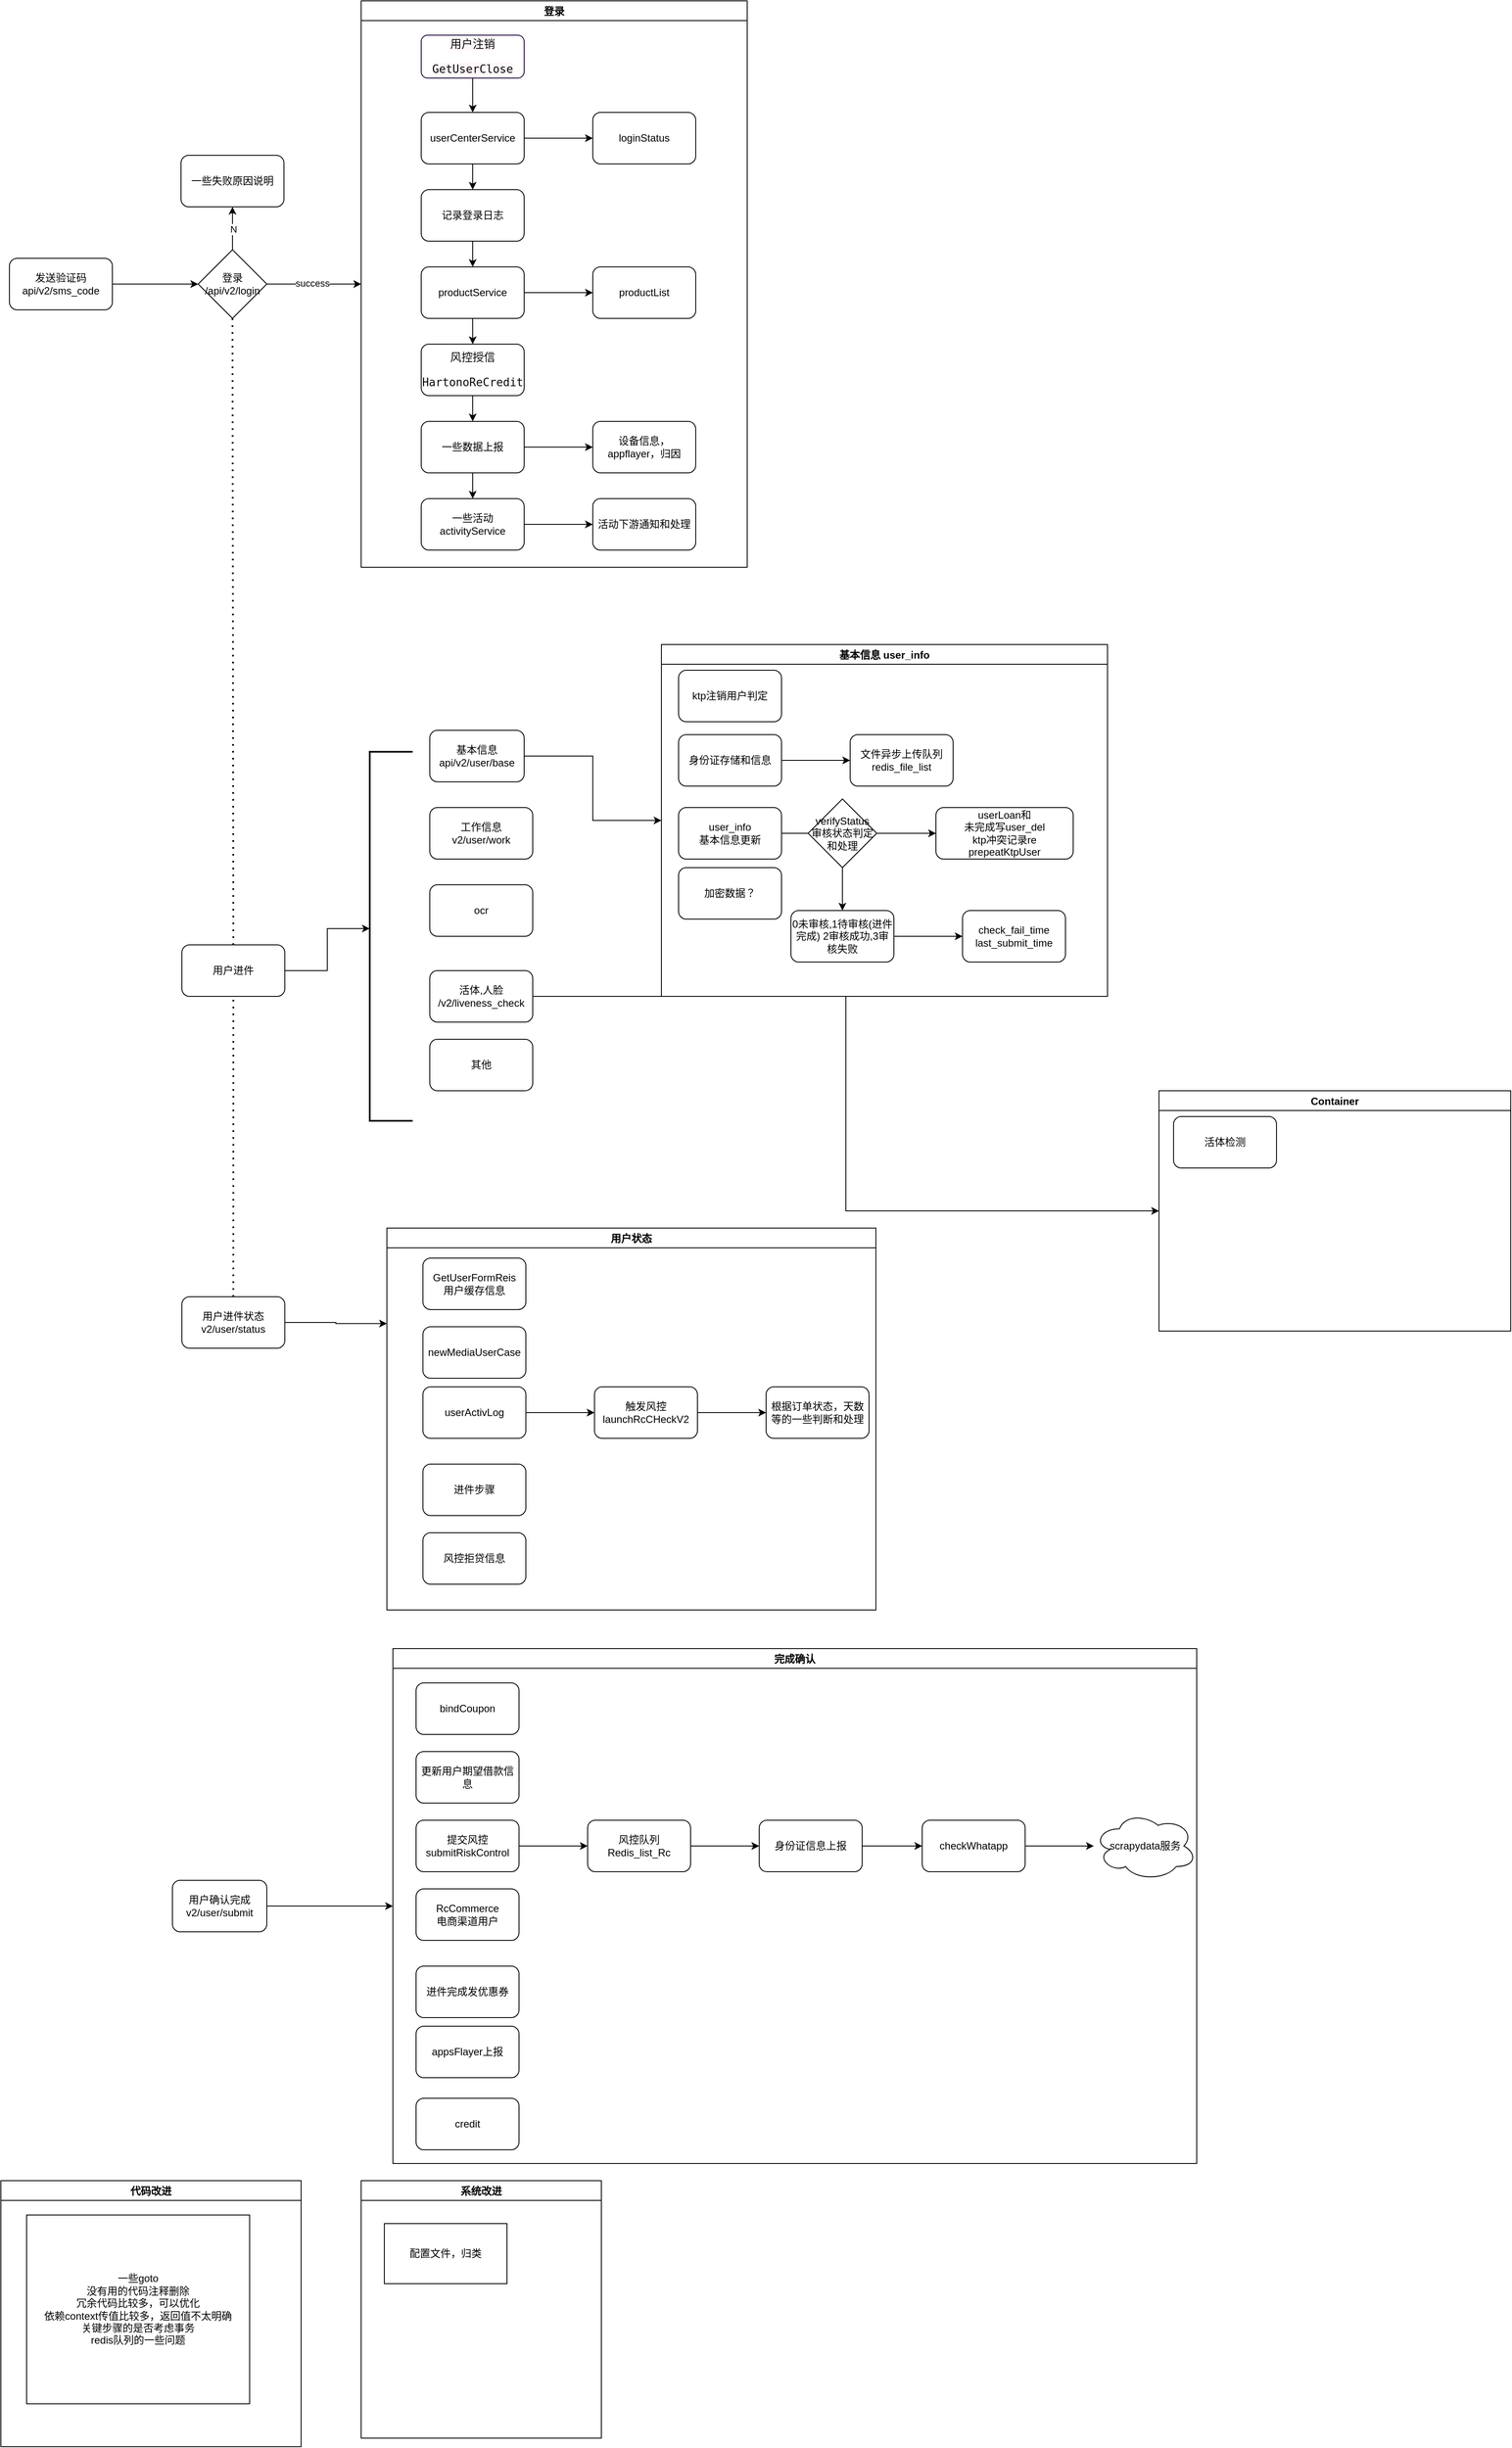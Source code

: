 <mxfile version="22.1.5" type="github">
  <diagram id="C5RBs43oDa-KdzZeNtuy" name="Page-1">
    <mxGraphModel dx="1272" dy="1898" grid="1" gridSize="10" guides="1" tooltips="1" connect="1" arrows="1" fold="1" page="1" pageScale="1" pageWidth="827" pageHeight="1169" math="0" shadow="0">
      <root>
        <mxCell id="WIyWlLk6GJQsqaUBKTNV-0" />
        <mxCell id="WIyWlLk6GJQsqaUBKTNV-1" parent="WIyWlLk6GJQsqaUBKTNV-0" />
        <mxCell id="7fsbqNJAy4cbmUeLIFOX-0" value="用户进件" style="rounded=1;whiteSpace=wrap;html=1;" parent="WIyWlLk6GJQsqaUBKTNV-1" vertex="1">
          <mxGeometry x="471" y="490" width="120" height="60" as="geometry" />
        </mxCell>
        <mxCell id="7fsbqNJAy4cbmUeLIFOX-1" value="工作信息&lt;br&gt;v2/user/work" style="rounded=1;whiteSpace=wrap;html=1;" parent="WIyWlLk6GJQsqaUBKTNV-1" vertex="1">
          <mxGeometry x="760" y="330" width="120" height="60" as="geometry" />
        </mxCell>
        <mxCell id="7fsbqNJAy4cbmUeLIFOX-91" style="edgeStyle=orthogonalEdgeStyle;rounded=0;orthogonalLoop=1;jettySize=auto;html=1;entryX=0;entryY=0.25;entryDx=0;entryDy=0;" parent="WIyWlLk6GJQsqaUBKTNV-1" source="7fsbqNJAy4cbmUeLIFOX-2" target="7fsbqNJAy4cbmUeLIFOX-88" edge="1">
          <mxGeometry relative="1" as="geometry" />
        </mxCell>
        <mxCell id="7fsbqNJAy4cbmUeLIFOX-2" value="用户进件状态&lt;br&gt;v2/user/status" style="rounded=1;whiteSpace=wrap;html=1;" parent="WIyWlLk6GJQsqaUBKTNV-1" vertex="1">
          <mxGeometry x="471" y="900" width="120" height="60" as="geometry" />
        </mxCell>
        <mxCell id="7fsbqNJAy4cbmUeLIFOX-120" style="edgeStyle=orthogonalEdgeStyle;rounded=0;orthogonalLoop=1;jettySize=auto;html=1;entryX=0;entryY=0.5;entryDx=0;entryDy=0;" parent="WIyWlLk6GJQsqaUBKTNV-1" source="7fsbqNJAy4cbmUeLIFOX-3" target="7fsbqNJAy4cbmUeLIFOX-106" edge="1">
          <mxGeometry relative="1" as="geometry" />
        </mxCell>
        <mxCell id="7fsbqNJAy4cbmUeLIFOX-3" value="用户确认完成&lt;br&gt;v2/user/submit" style="rounded=1;whiteSpace=wrap;html=1;" parent="WIyWlLk6GJQsqaUBKTNV-1" vertex="1">
          <mxGeometry x="460" y="1580" width="110" height="60" as="geometry" />
        </mxCell>
        <mxCell id="7fsbqNJAy4cbmUeLIFOX-81" style="edgeStyle=orthogonalEdgeStyle;rounded=0;orthogonalLoop=1;jettySize=auto;html=1;entryX=0;entryY=0.5;entryDx=0;entryDy=0;" parent="WIyWlLk6GJQsqaUBKTNV-1" source="7fsbqNJAy4cbmUeLIFOX-7" target="7fsbqNJAy4cbmUeLIFOX-74" edge="1">
          <mxGeometry relative="1" as="geometry" />
        </mxCell>
        <mxCell id="7fsbqNJAy4cbmUeLIFOX-7" value="基本信息&lt;br&gt;api/v2/user/base" style="rounded=1;whiteSpace=wrap;html=1;" parent="WIyWlLk6GJQsqaUBKTNV-1" vertex="1">
          <mxGeometry x="760" y="240" width="110" height="60" as="geometry" />
        </mxCell>
        <mxCell id="7fsbqNJAy4cbmUeLIFOX-8" value="ocr" style="rounded=1;whiteSpace=wrap;html=1;" parent="WIyWlLk6GJQsqaUBKTNV-1" vertex="1">
          <mxGeometry x="760" y="420" width="120" height="60" as="geometry" />
        </mxCell>
        <mxCell id="7fsbqNJAy4cbmUeLIFOX-122" style="edgeStyle=orthogonalEdgeStyle;rounded=0;orthogonalLoop=1;jettySize=auto;html=1;entryX=0;entryY=0.5;entryDx=0;entryDy=0;" parent="WIyWlLk6GJQsqaUBKTNV-1" source="7fsbqNJAy4cbmUeLIFOX-9" target="7fsbqNJAy4cbmUeLIFOX-121" edge="1">
          <mxGeometry relative="1" as="geometry" />
        </mxCell>
        <mxCell id="7fsbqNJAy4cbmUeLIFOX-9" value="活体,人脸&lt;br&gt;/v2/liveness_check" style="rounded=1;whiteSpace=wrap;html=1;" parent="WIyWlLk6GJQsqaUBKTNV-1" vertex="1">
          <mxGeometry x="760" y="520" width="120" height="60" as="geometry" />
        </mxCell>
        <mxCell id="7fsbqNJAy4cbmUeLIFOX-10" value="其他" style="rounded=1;whiteSpace=wrap;html=1;" parent="WIyWlLk6GJQsqaUBKTNV-1" vertex="1">
          <mxGeometry x="760" y="600" width="120" height="60" as="geometry" />
        </mxCell>
        <mxCell id="7fsbqNJAy4cbmUeLIFOX-46" style="edgeStyle=orthogonalEdgeStyle;rounded=0;orthogonalLoop=1;jettySize=auto;html=1;exitX=1;exitY=0.5;exitDx=0;exitDy=0;entryX=0;entryY=0.5;entryDx=0;entryDy=0;" parent="WIyWlLk6GJQsqaUBKTNV-1" source="7fsbqNJAy4cbmUeLIFOX-11" target="7fsbqNJAy4cbmUeLIFOX-42" edge="1">
          <mxGeometry relative="1" as="geometry" />
        </mxCell>
        <mxCell id="7fsbqNJAy4cbmUeLIFOX-11" value="发送验证码api/v2/sms_code" style="rounded=1;whiteSpace=wrap;html=1;" parent="WIyWlLk6GJQsqaUBKTNV-1" vertex="1">
          <mxGeometry x="270" y="-310" width="120" height="60" as="geometry" />
        </mxCell>
        <mxCell id="7fsbqNJAy4cbmUeLIFOX-22" style="edgeStyle=orthogonalEdgeStyle;rounded=0;orthogonalLoop=1;jettySize=auto;html=1;entryX=0.5;entryY=0;entryDx=0;entryDy=0;" parent="WIyWlLk6GJQsqaUBKTNV-1" source="7fsbqNJAy4cbmUeLIFOX-13" target="7fsbqNJAy4cbmUeLIFOX-15" edge="1">
          <mxGeometry relative="1" as="geometry" />
        </mxCell>
        <mxCell id="7fsbqNJAy4cbmUeLIFOX-13" value="&lt;pre style=&quot;font-family: &amp;quot;JetBrains Mono&amp;quot;, monospace; font-size: 9.8pt;&quot;&gt;&lt;font style=&quot;background-color: rgb(255, 247, 248);&quot; color=&quot;#09090a&quot;&gt;用户注销&lt;/font&gt;&lt;/pre&gt;&lt;pre style=&quot;font-family: &amp;quot;JetBrains Mono&amp;quot;, monospace; font-size: 9.8pt;&quot;&gt;&lt;font style=&quot;background-color: rgb(255, 247, 248);&quot; color=&quot;#09090a&quot;&gt;GetUserClose&lt;/font&gt;&lt;/pre&gt;" style="rounded=1;whiteSpace=wrap;html=1;strokeColor=#190033;" parent="WIyWlLk6GJQsqaUBKTNV-1" vertex="1">
          <mxGeometry x="750" y="-570" width="120" height="50" as="geometry" />
        </mxCell>
        <mxCell id="7fsbqNJAy4cbmUeLIFOX-21" value="" style="edgeStyle=orthogonalEdgeStyle;rounded=0;orthogonalLoop=1;jettySize=auto;html=1;" parent="WIyWlLk6GJQsqaUBKTNV-1" source="7fsbqNJAy4cbmUeLIFOX-15" target="7fsbqNJAy4cbmUeLIFOX-20" edge="1">
          <mxGeometry relative="1" as="geometry" />
        </mxCell>
        <mxCell id="7fsbqNJAy4cbmUeLIFOX-23" value="" style="edgeStyle=orthogonalEdgeStyle;rounded=0;orthogonalLoop=1;jettySize=auto;html=1;" parent="WIyWlLk6GJQsqaUBKTNV-1" source="7fsbqNJAy4cbmUeLIFOX-15" target="7fsbqNJAy4cbmUeLIFOX-16" edge="1">
          <mxGeometry relative="1" as="geometry" />
        </mxCell>
        <mxCell id="7fsbqNJAy4cbmUeLIFOX-15" value="userCenterService" style="rounded=1;whiteSpace=wrap;html=1;" parent="WIyWlLk6GJQsqaUBKTNV-1" vertex="1">
          <mxGeometry x="750" y="-480" width="120" height="60" as="geometry" />
        </mxCell>
        <mxCell id="7fsbqNJAy4cbmUeLIFOX-24" value="" style="edgeStyle=orthogonalEdgeStyle;rounded=0;orthogonalLoop=1;jettySize=auto;html=1;" parent="WIyWlLk6GJQsqaUBKTNV-1" source="7fsbqNJAy4cbmUeLIFOX-16" target="7fsbqNJAy4cbmUeLIFOX-17" edge="1">
          <mxGeometry relative="1" as="geometry" />
        </mxCell>
        <mxCell id="7fsbqNJAy4cbmUeLIFOX-16" value="记录登录日志" style="rounded=1;whiteSpace=wrap;html=1;" parent="WIyWlLk6GJQsqaUBKTNV-1" vertex="1">
          <mxGeometry x="750" y="-390" width="120" height="60" as="geometry" />
        </mxCell>
        <mxCell id="7fsbqNJAy4cbmUeLIFOX-19" value="" style="edgeStyle=orthogonalEdgeStyle;rounded=0;orthogonalLoop=1;jettySize=auto;html=1;" parent="WIyWlLk6GJQsqaUBKTNV-1" source="7fsbqNJAy4cbmUeLIFOX-17" target="7fsbqNJAy4cbmUeLIFOX-18" edge="1">
          <mxGeometry relative="1" as="geometry" />
        </mxCell>
        <mxCell id="7fsbqNJAy4cbmUeLIFOX-27" value="" style="edgeStyle=orthogonalEdgeStyle;rounded=0;orthogonalLoop=1;jettySize=auto;html=1;" parent="WIyWlLk6GJQsqaUBKTNV-1" source="7fsbqNJAy4cbmUeLIFOX-17" edge="1">
          <mxGeometry relative="1" as="geometry">
            <mxPoint x="810" y="-210" as="targetPoint" />
          </mxGeometry>
        </mxCell>
        <mxCell id="7fsbqNJAy4cbmUeLIFOX-17" value="productService" style="rounded=1;whiteSpace=wrap;html=1;" parent="WIyWlLk6GJQsqaUBKTNV-1" vertex="1">
          <mxGeometry x="750" y="-300" width="120" height="60" as="geometry" />
        </mxCell>
        <mxCell id="7fsbqNJAy4cbmUeLIFOX-18" value="productList" style="whiteSpace=wrap;html=1;rounded=1;" parent="WIyWlLk6GJQsqaUBKTNV-1" vertex="1">
          <mxGeometry x="950" y="-300" width="120" height="60" as="geometry" />
        </mxCell>
        <mxCell id="7fsbqNJAy4cbmUeLIFOX-20" value="loginStatus" style="whiteSpace=wrap;html=1;rounded=1;" parent="WIyWlLk6GJQsqaUBKTNV-1" vertex="1">
          <mxGeometry x="950" y="-480" width="120" height="60" as="geometry" />
        </mxCell>
        <mxCell id="7fsbqNJAy4cbmUeLIFOX-30" value="" style="edgeStyle=orthogonalEdgeStyle;rounded=0;orthogonalLoop=1;jettySize=auto;html=1;" parent="WIyWlLk6GJQsqaUBKTNV-1" source="7fsbqNJAy4cbmUeLIFOX-28" target="7fsbqNJAy4cbmUeLIFOX-29" edge="1">
          <mxGeometry relative="1" as="geometry" />
        </mxCell>
        <mxCell id="7fsbqNJAy4cbmUeLIFOX-28" value="&lt;pre style=&quot;border-color: var(--border-color); font-family: &amp;quot;JetBrains Mono&amp;quot;, monospace; font-size: 9.8pt;&quot;&gt;&lt;font style=&quot;border-color: var(--border-color);&quot; color=&quot;#0d0b09&quot;&gt;风控授信&lt;/font&gt;&lt;/pre&gt;&lt;pre style=&quot;border-color: var(--border-color); font-family: &amp;quot;JetBrains Mono&amp;quot;, monospace; font-size: 9.8pt;&quot;&gt;&lt;font style=&quot;border-color: var(--border-color); background-color: rgb(255, 255, 255);&quot; color=&quot;#0d0b09&quot;&gt;HartonoReCredit&lt;/font&gt;&lt;/pre&gt;" style="rounded=1;whiteSpace=wrap;html=1;" parent="WIyWlLk6GJQsqaUBKTNV-1" vertex="1">
          <mxGeometry x="750" y="-210" width="120" height="60" as="geometry" />
        </mxCell>
        <mxCell id="7fsbqNJAy4cbmUeLIFOX-32" value="" style="edgeStyle=orthogonalEdgeStyle;rounded=0;orthogonalLoop=1;jettySize=auto;html=1;" parent="WIyWlLk6GJQsqaUBKTNV-1" source="7fsbqNJAy4cbmUeLIFOX-29" target="7fsbqNJAy4cbmUeLIFOX-31" edge="1">
          <mxGeometry relative="1" as="geometry" />
        </mxCell>
        <mxCell id="7fsbqNJAy4cbmUeLIFOX-36" value="" style="edgeStyle=orthogonalEdgeStyle;rounded=0;orthogonalLoop=1;jettySize=auto;html=1;" parent="WIyWlLk6GJQsqaUBKTNV-1" source="7fsbqNJAy4cbmUeLIFOX-29" target="7fsbqNJAy4cbmUeLIFOX-35" edge="1">
          <mxGeometry relative="1" as="geometry" />
        </mxCell>
        <mxCell id="7fsbqNJAy4cbmUeLIFOX-29" value="一些数据上报" style="rounded=1;whiteSpace=wrap;html=1;" parent="WIyWlLk6GJQsqaUBKTNV-1" vertex="1">
          <mxGeometry x="750" y="-120" width="120" height="60" as="geometry" />
        </mxCell>
        <mxCell id="7fsbqNJAy4cbmUeLIFOX-31" value="设备信息，appflayer，归因" style="whiteSpace=wrap;html=1;rounded=1;" parent="WIyWlLk6GJQsqaUBKTNV-1" vertex="1">
          <mxGeometry x="950" y="-120" width="120" height="60" as="geometry" />
        </mxCell>
        <mxCell id="7fsbqNJAy4cbmUeLIFOX-38" value="" style="edgeStyle=orthogonalEdgeStyle;rounded=0;orthogonalLoop=1;jettySize=auto;html=1;" parent="WIyWlLk6GJQsqaUBKTNV-1" source="7fsbqNJAy4cbmUeLIFOX-35" target="7fsbqNJAy4cbmUeLIFOX-37" edge="1">
          <mxGeometry relative="1" as="geometry" />
        </mxCell>
        <mxCell id="7fsbqNJAy4cbmUeLIFOX-35" value="一些活动&lt;br&gt;activityService" style="whiteSpace=wrap;html=1;rounded=1;" parent="WIyWlLk6GJQsqaUBKTNV-1" vertex="1">
          <mxGeometry x="750" y="-30" width="120" height="60" as="geometry" />
        </mxCell>
        <mxCell id="7fsbqNJAy4cbmUeLIFOX-37" value="活动下游通知和处理" style="whiteSpace=wrap;html=1;rounded=1;" parent="WIyWlLk6GJQsqaUBKTNV-1" vertex="1">
          <mxGeometry x="950" y="-30" width="120" height="60" as="geometry" />
        </mxCell>
        <mxCell id="7fsbqNJAy4cbmUeLIFOX-45" value="" style="edgeStyle=orthogonalEdgeStyle;rounded=0;orthogonalLoop=1;jettySize=auto;html=1;exitX=1;exitY=0.5;exitDx=0;exitDy=0;entryX=0;entryY=0.5;entryDx=0;entryDy=0;" parent="WIyWlLk6GJQsqaUBKTNV-1" source="7fsbqNJAy4cbmUeLIFOX-42" target="7fsbqNJAy4cbmUeLIFOX-44" edge="1">
          <mxGeometry relative="1" as="geometry" />
        </mxCell>
        <mxCell id="7fsbqNJAy4cbmUeLIFOX-54" value="success" style="edgeLabel;html=1;align=center;verticalAlign=middle;resizable=0;points=[];" parent="7fsbqNJAy4cbmUeLIFOX-45" vertex="1" connectable="0">
          <mxGeometry x="-0.036" y="1" relative="1" as="geometry">
            <mxPoint as="offset" />
          </mxGeometry>
        </mxCell>
        <mxCell id="7fsbqNJAy4cbmUeLIFOX-50" style="edgeStyle=orthogonalEdgeStyle;rounded=0;orthogonalLoop=1;jettySize=auto;html=1;" parent="WIyWlLk6GJQsqaUBKTNV-1" source="7fsbqNJAy4cbmUeLIFOX-42" target="7fsbqNJAy4cbmUeLIFOX-47" edge="1">
          <mxGeometry relative="1" as="geometry" />
        </mxCell>
        <mxCell id="7fsbqNJAy4cbmUeLIFOX-51" value="N" style="edgeLabel;html=1;align=center;verticalAlign=middle;resizable=0;points=[];" parent="7fsbqNJAy4cbmUeLIFOX-50" vertex="1" connectable="0">
          <mxGeometry x="-0.04" y="-1" relative="1" as="geometry">
            <mxPoint as="offset" />
          </mxGeometry>
        </mxCell>
        <mxCell id="7fsbqNJAy4cbmUeLIFOX-42" value="登录&lt;br style=&quot;border-color: var(--border-color);&quot;&gt;/api/v2/login" style="rhombus;whiteSpace=wrap;html=1;" parent="WIyWlLk6GJQsqaUBKTNV-1" vertex="1">
          <mxGeometry x="490" y="-320" width="80" height="80" as="geometry" />
        </mxCell>
        <mxCell id="7fsbqNJAy4cbmUeLIFOX-44" value="登录" style="swimlane;" parent="WIyWlLk6GJQsqaUBKTNV-1" vertex="1">
          <mxGeometry x="680" y="-610" width="450" height="660" as="geometry">
            <mxRectangle x="680" y="-610" width="60" height="30" as="alternateBounds" />
          </mxGeometry>
        </mxCell>
        <mxCell id="7fsbqNJAy4cbmUeLIFOX-47" value="一些失败原因说明" style="rounded=1;whiteSpace=wrap;html=1;" parent="WIyWlLk6GJQsqaUBKTNV-1" vertex="1">
          <mxGeometry x="470" y="-430" width="120" height="60" as="geometry" />
        </mxCell>
        <mxCell id="7fsbqNJAy4cbmUeLIFOX-59" value="" style="strokeWidth=2;html=1;shape=mxgraph.flowchart.annotation_1;align=left;pointerEvents=1;" parent="WIyWlLk6GJQsqaUBKTNV-1" vertex="1">
          <mxGeometry x="690" y="265" width="50" height="430" as="geometry" />
        </mxCell>
        <mxCell id="7fsbqNJAy4cbmUeLIFOX-65" style="edgeStyle=orthogonalEdgeStyle;rounded=0;orthogonalLoop=1;jettySize=auto;html=1;exitX=1;exitY=0.5;exitDx=0;exitDy=0;entryX=0;entryY=0.479;entryDx=0;entryDy=0;entryPerimeter=0;" parent="WIyWlLk6GJQsqaUBKTNV-1" source="7fsbqNJAy4cbmUeLIFOX-0" target="7fsbqNJAy4cbmUeLIFOX-59" edge="1">
          <mxGeometry relative="1" as="geometry" />
        </mxCell>
        <mxCell id="7fsbqNJAy4cbmUeLIFOX-66" value="" style="endArrow=none;dashed=1;html=1;dashPattern=1 3;strokeWidth=2;rounded=0;entryX=0.5;entryY=1;entryDx=0;entryDy=0;exitX=0.5;exitY=0;exitDx=0;exitDy=0;" parent="WIyWlLk6GJQsqaUBKTNV-1" source="7fsbqNJAy4cbmUeLIFOX-0" target="7fsbqNJAy4cbmUeLIFOX-42" edge="1">
          <mxGeometry width="50" height="50" relative="1" as="geometry">
            <mxPoint x="550" y="310" as="sourcePoint" />
            <mxPoint x="540" y="-160" as="targetPoint" />
          </mxGeometry>
        </mxCell>
        <mxCell id="7fsbqNJAy4cbmUeLIFOX-74" value="基本信息 user_info" style="swimlane;" parent="WIyWlLk6GJQsqaUBKTNV-1" vertex="1">
          <mxGeometry x="1030" y="140" width="520" height="410" as="geometry">
            <mxRectangle x="1000" y="50" width="90" height="30" as="alternateBounds" />
          </mxGeometry>
        </mxCell>
        <mxCell id="7fsbqNJAy4cbmUeLIFOX-75" value="ktp注销用户判定" style="rounded=1;whiteSpace=wrap;html=1;" parent="7fsbqNJAy4cbmUeLIFOX-74" vertex="1">
          <mxGeometry x="20" y="30" width="120" height="60" as="geometry" />
        </mxCell>
        <mxCell id="7fsbqNJAy4cbmUeLIFOX-83" value="" style="edgeStyle=orthogonalEdgeStyle;rounded=0;orthogonalLoop=1;jettySize=auto;html=1;" parent="7fsbqNJAy4cbmUeLIFOX-74" source="7fsbqNJAy4cbmUeLIFOX-76" target="7fsbqNJAy4cbmUeLIFOX-82" edge="1">
          <mxGeometry relative="1" as="geometry" />
        </mxCell>
        <mxCell id="7fsbqNJAy4cbmUeLIFOX-76" value="user_info&lt;br&gt;基本信息更新" style="rounded=1;whiteSpace=wrap;html=1;" parent="7fsbqNJAy4cbmUeLIFOX-74" vertex="1">
          <mxGeometry x="20" y="190" width="120" height="60" as="geometry" />
        </mxCell>
        <mxCell id="7fsbqNJAy4cbmUeLIFOX-80" value="" style="edgeStyle=orthogonalEdgeStyle;rounded=0;orthogonalLoop=1;jettySize=auto;html=1;" parent="7fsbqNJAy4cbmUeLIFOX-74" source="7fsbqNJAy4cbmUeLIFOX-77" target="7fsbqNJAy4cbmUeLIFOX-79" edge="1">
          <mxGeometry relative="1" as="geometry" />
        </mxCell>
        <mxCell id="7fsbqNJAy4cbmUeLIFOX-77" value="身份证存储和信息" style="rounded=1;whiteSpace=wrap;html=1;" parent="7fsbqNJAy4cbmUeLIFOX-74" vertex="1">
          <mxGeometry x="20" y="105" width="120" height="60" as="geometry" />
        </mxCell>
        <mxCell id="7fsbqNJAy4cbmUeLIFOX-79" value="文件异步上传队列&lt;br&gt;redis_file_list" style="whiteSpace=wrap;html=1;rounded=1;" parent="7fsbqNJAy4cbmUeLIFOX-74" vertex="1">
          <mxGeometry x="220" y="105" width="120" height="60" as="geometry" />
        </mxCell>
        <mxCell id="7fsbqNJAy4cbmUeLIFOX-82" value="userLoan和&lt;br&gt;未完成写user_del&lt;br&gt;ktp冲突记录re prepeatKtpUser&lt;br&gt;" style="whiteSpace=wrap;html=1;rounded=1;" parent="7fsbqNJAy4cbmUeLIFOX-74" vertex="1">
          <mxGeometry x="320" y="190" width="160" height="60" as="geometry" />
        </mxCell>
        <mxCell id="7fsbqNJAy4cbmUeLIFOX-84" value="verifyStatus&lt;br&gt;审核状态判定和处理" style="rhombus;whiteSpace=wrap;html=1;" parent="7fsbqNJAy4cbmUeLIFOX-74" vertex="1">
          <mxGeometry x="171" y="180" width="80" height="80" as="geometry" />
        </mxCell>
        <mxCell id="7fsbqNJAy4cbmUeLIFOX-85" value="加密数据？" style="rounded=1;whiteSpace=wrap;html=1;" parent="7fsbqNJAy4cbmUeLIFOX-74" vertex="1">
          <mxGeometry x="20" y="260" width="120" height="60" as="geometry" />
        </mxCell>
        <mxCell id="DRf6ZpgwnsBxbj2xJTYa-10" value="" style="edgeStyle=orthogonalEdgeStyle;rounded=0;orthogonalLoop=1;jettySize=auto;html=1;" edge="1" parent="7fsbqNJAy4cbmUeLIFOX-74" source="DRf6ZpgwnsBxbj2xJTYa-7" target="DRf6ZpgwnsBxbj2xJTYa-9">
          <mxGeometry relative="1" as="geometry" />
        </mxCell>
        <mxCell id="DRf6ZpgwnsBxbj2xJTYa-7" value="0未审核,1待审核(进件完成) 2审核成功,3审核失败" style="rounded=1;whiteSpace=wrap;html=1;" vertex="1" parent="7fsbqNJAy4cbmUeLIFOX-74">
          <mxGeometry x="151" y="310" width="120" height="60" as="geometry" />
        </mxCell>
        <mxCell id="DRf6ZpgwnsBxbj2xJTYa-8" value="" style="edgeStyle=orthogonalEdgeStyle;rounded=0;orthogonalLoop=1;jettySize=auto;html=1;" edge="1" parent="7fsbqNJAy4cbmUeLIFOX-74" source="7fsbqNJAy4cbmUeLIFOX-84" target="DRf6ZpgwnsBxbj2xJTYa-7">
          <mxGeometry relative="1" as="geometry" />
        </mxCell>
        <mxCell id="DRf6ZpgwnsBxbj2xJTYa-9" value="check_fail_time&lt;br&gt;last_submit_time" style="whiteSpace=wrap;html=1;rounded=1;" vertex="1" parent="7fsbqNJAy4cbmUeLIFOX-74">
          <mxGeometry x="351" y="310" width="120" height="60" as="geometry" />
        </mxCell>
        <mxCell id="7fsbqNJAy4cbmUeLIFOX-88" value="用户状态" style="swimlane;" parent="WIyWlLk6GJQsqaUBKTNV-1" vertex="1">
          <mxGeometry x="710" y="820" width="570" height="445" as="geometry">
            <mxRectangle x="678" y="695" width="100" height="30" as="alternateBounds" />
          </mxGeometry>
        </mxCell>
        <mxCell id="7fsbqNJAy4cbmUeLIFOX-93" value="GetUserFormReis&lt;br&gt;用户缓存信息" style="rounded=1;whiteSpace=wrap;html=1;" parent="7fsbqNJAy4cbmUeLIFOX-88" vertex="1">
          <mxGeometry x="42" y="35" width="120" height="60" as="geometry" />
        </mxCell>
        <mxCell id="7fsbqNJAy4cbmUeLIFOX-94" value="newMediaUserCase" style="whiteSpace=wrap;html=1;rounded=1;" parent="7fsbqNJAy4cbmUeLIFOX-88" vertex="1">
          <mxGeometry x="42" y="115" width="120" height="60" as="geometry" />
        </mxCell>
        <mxCell id="7fsbqNJAy4cbmUeLIFOX-98" value="" style="edgeStyle=orthogonalEdgeStyle;rounded=0;orthogonalLoop=1;jettySize=auto;html=1;" parent="7fsbqNJAy4cbmUeLIFOX-88" source="7fsbqNJAy4cbmUeLIFOX-96" target="7fsbqNJAy4cbmUeLIFOX-97" edge="1">
          <mxGeometry relative="1" as="geometry" />
        </mxCell>
        <mxCell id="7fsbqNJAy4cbmUeLIFOX-96" value="userActivLog" style="rounded=1;whiteSpace=wrap;html=1;" parent="7fsbqNJAy4cbmUeLIFOX-88" vertex="1">
          <mxGeometry x="42" y="185" width="120" height="60" as="geometry" />
        </mxCell>
        <mxCell id="7fsbqNJAy4cbmUeLIFOX-100" value="" style="edgeStyle=orthogonalEdgeStyle;rounded=0;orthogonalLoop=1;jettySize=auto;html=1;" parent="7fsbqNJAy4cbmUeLIFOX-88" source="7fsbqNJAy4cbmUeLIFOX-97" target="7fsbqNJAy4cbmUeLIFOX-99" edge="1">
          <mxGeometry relative="1" as="geometry" />
        </mxCell>
        <mxCell id="7fsbqNJAy4cbmUeLIFOX-97" value="触发风控&lt;br&gt;launchRcCHeckV2" style="whiteSpace=wrap;html=1;rounded=1;" parent="7fsbqNJAy4cbmUeLIFOX-88" vertex="1">
          <mxGeometry x="242" y="185" width="120" height="60" as="geometry" />
        </mxCell>
        <mxCell id="7fsbqNJAy4cbmUeLIFOX-99" value="根据订单状态，天数等的一些判断和处理" style="whiteSpace=wrap;html=1;rounded=1;" parent="7fsbqNJAy4cbmUeLIFOX-88" vertex="1">
          <mxGeometry x="442" y="185" width="120" height="60" as="geometry" />
        </mxCell>
        <mxCell id="7fsbqNJAy4cbmUeLIFOX-101" value="进件步骤" style="rounded=1;whiteSpace=wrap;html=1;" parent="7fsbqNJAy4cbmUeLIFOX-88" vertex="1">
          <mxGeometry x="42" y="275" width="120" height="60" as="geometry" />
        </mxCell>
        <mxCell id="7fsbqNJAy4cbmUeLIFOX-102" value="风控拒贷信息" style="rounded=1;whiteSpace=wrap;html=1;" parent="7fsbqNJAy4cbmUeLIFOX-88" vertex="1">
          <mxGeometry x="42" y="355" width="120" height="60" as="geometry" />
        </mxCell>
        <mxCell id="7fsbqNJAy4cbmUeLIFOX-103" value="" style="endArrow=none;dashed=1;html=1;dashPattern=1 3;strokeWidth=2;rounded=0;entryX=0.5;entryY=1;entryDx=0;entryDy=0;exitX=0.5;exitY=0;exitDx=0;exitDy=0;" parent="WIyWlLk6GJQsqaUBKTNV-1" source="7fsbqNJAy4cbmUeLIFOX-2" target="7fsbqNJAy4cbmUeLIFOX-0" edge="1">
          <mxGeometry width="50" height="50" relative="1" as="geometry">
            <mxPoint x="530" y="720" as="sourcePoint" />
            <mxPoint x="530" y="440" as="targetPoint" />
          </mxGeometry>
        </mxCell>
        <mxCell id="7fsbqNJAy4cbmUeLIFOX-106" value="完成确认" style="swimlane;" parent="WIyWlLk6GJQsqaUBKTNV-1" vertex="1">
          <mxGeometry x="717" y="1310" width="937" height="600" as="geometry">
            <mxRectangle x="690" y="1200" width="90" height="30" as="alternateBounds" />
          </mxGeometry>
        </mxCell>
        <mxCell id="7fsbqNJAy4cbmUeLIFOX-107" value="bindCoupon" style="rounded=1;whiteSpace=wrap;html=1;" parent="7fsbqNJAy4cbmUeLIFOX-106" vertex="1">
          <mxGeometry x="27" y="40" width="120" height="60" as="geometry" />
        </mxCell>
        <mxCell id="7fsbqNJAy4cbmUeLIFOX-108" value="更新用户期望借款信息" style="rounded=1;whiteSpace=wrap;html=1;" parent="7fsbqNJAy4cbmUeLIFOX-106" vertex="1">
          <mxGeometry x="27" y="120" width="120" height="60" as="geometry" />
        </mxCell>
        <mxCell id="7fsbqNJAy4cbmUeLIFOX-111" value="" style="edgeStyle=orthogonalEdgeStyle;rounded=0;orthogonalLoop=1;jettySize=auto;html=1;" parent="7fsbqNJAy4cbmUeLIFOX-106" source="7fsbqNJAy4cbmUeLIFOX-109" target="7fsbqNJAy4cbmUeLIFOX-110" edge="1">
          <mxGeometry relative="1" as="geometry" />
        </mxCell>
        <mxCell id="7fsbqNJAy4cbmUeLIFOX-109" value="提交风控&lt;br&gt;submitRiskControl" style="rounded=1;whiteSpace=wrap;html=1;" parent="7fsbqNJAy4cbmUeLIFOX-106" vertex="1">
          <mxGeometry x="27" y="200" width="120" height="60" as="geometry" />
        </mxCell>
        <mxCell id="7fsbqNJAy4cbmUeLIFOX-113" value="" style="edgeStyle=orthogonalEdgeStyle;rounded=0;orthogonalLoop=1;jettySize=auto;html=1;" parent="7fsbqNJAy4cbmUeLIFOX-106" source="7fsbqNJAy4cbmUeLIFOX-110" target="7fsbqNJAy4cbmUeLIFOX-112" edge="1">
          <mxGeometry relative="1" as="geometry" />
        </mxCell>
        <mxCell id="7fsbqNJAy4cbmUeLIFOX-110" value="风控队列&lt;br&gt;Redis_list_Rc" style="whiteSpace=wrap;html=1;rounded=1;" parent="7fsbqNJAy4cbmUeLIFOX-106" vertex="1">
          <mxGeometry x="227" y="200" width="120" height="60" as="geometry" />
        </mxCell>
        <mxCell id="7fsbqNJAy4cbmUeLIFOX-112" value="身份证信息上报" style="whiteSpace=wrap;html=1;rounded=1;" parent="7fsbqNJAy4cbmUeLIFOX-106" vertex="1">
          <mxGeometry x="427" y="200" width="120" height="60" as="geometry" />
        </mxCell>
        <mxCell id="7fsbqNJAy4cbmUeLIFOX-116" value="进件完成发优惠券" style="rounded=1;whiteSpace=wrap;html=1;" parent="7fsbqNJAy4cbmUeLIFOX-106" vertex="1">
          <mxGeometry x="27" y="370" width="120" height="60" as="geometry" />
        </mxCell>
        <mxCell id="7fsbqNJAy4cbmUeLIFOX-117" value="appsFlayer上报" style="rounded=1;whiteSpace=wrap;html=1;" parent="7fsbqNJAy4cbmUeLIFOX-106" vertex="1">
          <mxGeometry x="27" y="440" width="120" height="60" as="geometry" />
        </mxCell>
        <mxCell id="7fsbqNJAy4cbmUeLIFOX-118" value="RcCommerce&lt;br&gt;电商渠道用户" style="rounded=1;whiteSpace=wrap;html=1;" parent="7fsbqNJAy4cbmUeLIFOX-106" vertex="1">
          <mxGeometry x="27" y="280" width="120" height="60" as="geometry" />
        </mxCell>
        <mxCell id="7fsbqNJAy4cbmUeLIFOX-119" value="credit" style="rounded=1;whiteSpace=wrap;html=1;" parent="7fsbqNJAy4cbmUeLIFOX-106" vertex="1">
          <mxGeometry x="27" y="524" width="120" height="60" as="geometry" />
        </mxCell>
        <mxCell id="DRf6ZpgwnsBxbj2xJTYa-1" value="" style="edgeStyle=orthogonalEdgeStyle;rounded=0;orthogonalLoop=1;jettySize=auto;html=1;" edge="1" parent="7fsbqNJAy4cbmUeLIFOX-106" source="7fsbqNJAy4cbmUeLIFOX-114" target="DRf6ZpgwnsBxbj2xJTYa-0">
          <mxGeometry relative="1" as="geometry" />
        </mxCell>
        <mxCell id="7fsbqNJAy4cbmUeLIFOX-114" value="checkWhatapp" style="whiteSpace=wrap;html=1;rounded=1;" parent="7fsbqNJAy4cbmUeLIFOX-106" vertex="1">
          <mxGeometry x="617" y="200" width="120" height="60" as="geometry" />
        </mxCell>
        <mxCell id="7fsbqNJAy4cbmUeLIFOX-115" value="" style="edgeStyle=orthogonalEdgeStyle;rounded=0;orthogonalLoop=1;jettySize=auto;html=1;" parent="7fsbqNJAy4cbmUeLIFOX-106" source="7fsbqNJAy4cbmUeLIFOX-112" target="7fsbqNJAy4cbmUeLIFOX-114" edge="1">
          <mxGeometry relative="1" as="geometry" />
        </mxCell>
        <mxCell id="DRf6ZpgwnsBxbj2xJTYa-0" value="scrapydata服务" style="ellipse;shape=cloud;whiteSpace=wrap;html=1;rounded=1;" vertex="1" parent="7fsbqNJAy4cbmUeLIFOX-106">
          <mxGeometry x="817" y="190" width="120" height="80" as="geometry" />
        </mxCell>
        <mxCell id="7fsbqNJAy4cbmUeLIFOX-121" value="Container" style="swimlane;" parent="WIyWlLk6GJQsqaUBKTNV-1" vertex="1">
          <mxGeometry x="1610" y="660" width="410" height="280" as="geometry">
            <mxRectangle x="1020" y="400" width="100" height="30" as="alternateBounds" />
          </mxGeometry>
        </mxCell>
        <mxCell id="7fsbqNJAy4cbmUeLIFOX-123" value="活体检测" style="rounded=1;whiteSpace=wrap;html=1;" parent="7fsbqNJAy4cbmUeLIFOX-121" vertex="1">
          <mxGeometry x="17" y="30" width="120" height="60" as="geometry" />
        </mxCell>
        <mxCell id="7fsbqNJAy4cbmUeLIFOX-129" value="代码改进" style="swimlane;" parent="WIyWlLk6GJQsqaUBKTNV-1" vertex="1">
          <mxGeometry x="260" y="1930" width="350" height="310" as="geometry" />
        </mxCell>
        <mxCell id="7fsbqNJAy4cbmUeLIFOX-130" value="&lt;div&gt;一些goto&lt;/div&gt;&lt;div&gt;没有用的代码注释删除&lt;/div&gt;&lt;div&gt;冗余代码比较多，可以优化&lt;/div&gt;&lt;div&gt;依赖context传值比较多，返回值不太明确&lt;/div&gt;&lt;div&gt;关键步骤的是否考虑事务&lt;/div&gt;&lt;div&gt;redis队列的一些问题&lt;/div&gt;" style="whiteSpace=wrap;html=1;" parent="WIyWlLk6GJQsqaUBKTNV-1" vertex="1">
          <mxGeometry x="290" y="1970" width="260" height="220" as="geometry" />
        </mxCell>
        <mxCell id="7fsbqNJAy4cbmUeLIFOX-131" value="系统改进" style="swimlane;" parent="WIyWlLk6GJQsqaUBKTNV-1" vertex="1">
          <mxGeometry x="680" y="1930" width="280" height="300" as="geometry" />
        </mxCell>
        <mxCell id="7fsbqNJAy4cbmUeLIFOX-132" value="配置文件，归类" style="rounded=0;whiteSpace=wrap;html=1;" parent="7fsbqNJAy4cbmUeLIFOX-131" vertex="1">
          <mxGeometry x="27" y="50" width="143" height="70" as="geometry" />
        </mxCell>
      </root>
    </mxGraphModel>
  </diagram>
</mxfile>
